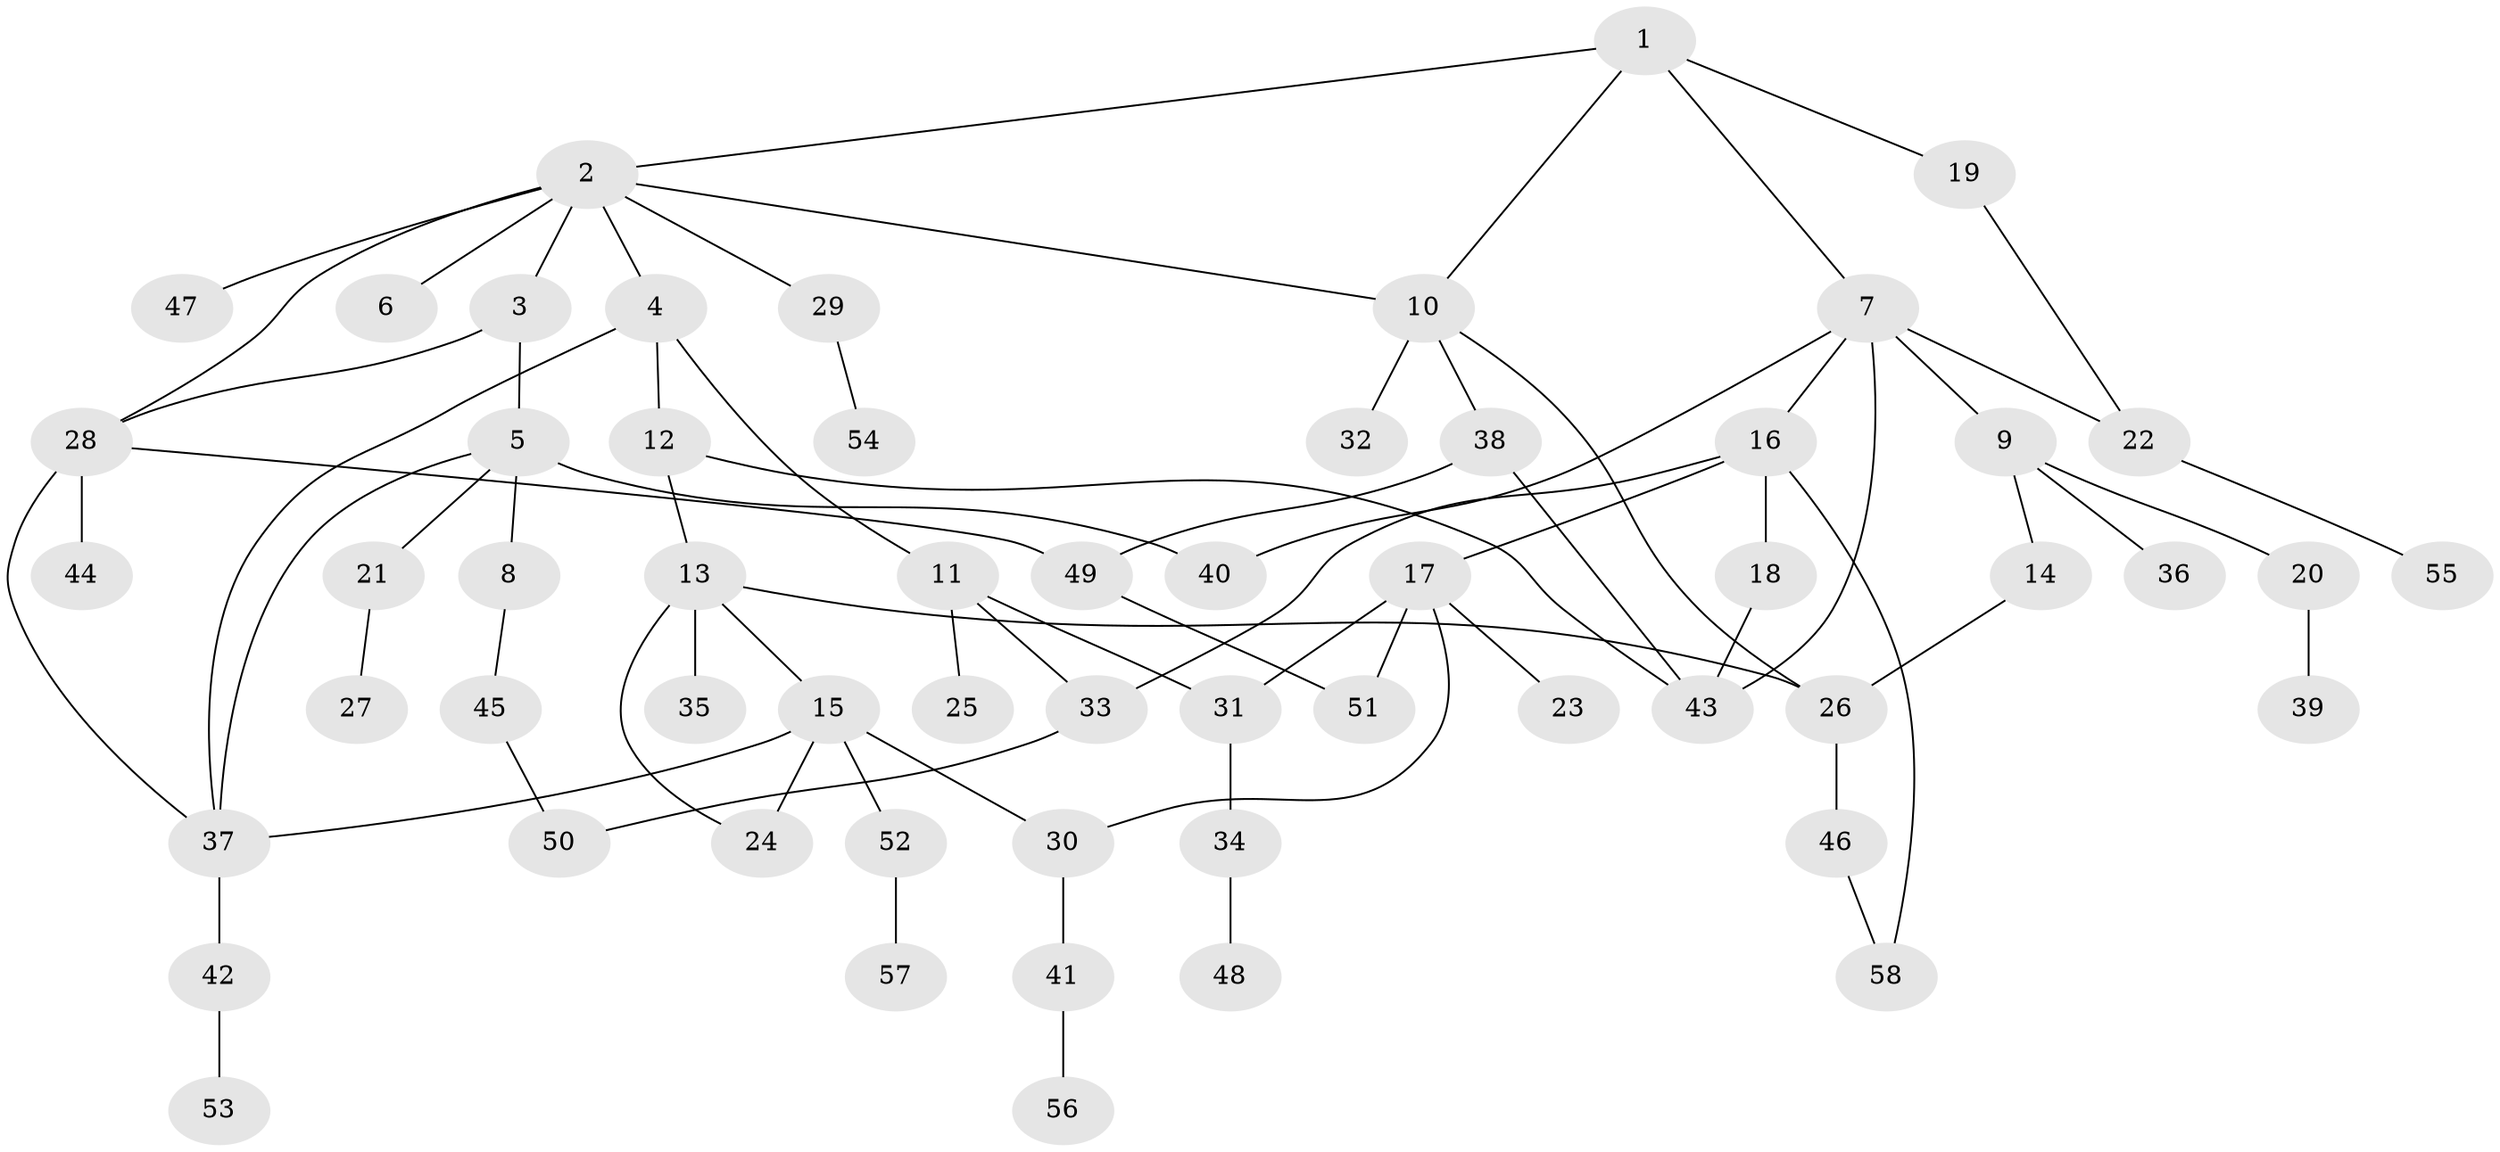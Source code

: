 // original degree distribution, {5: 0.06956521739130435, 9: 0.008695652173913044, 4: 0.11304347826086956, 2: 0.3217391304347826, 1: 0.3217391304347826, 6: 0.008695652173913044, 3: 0.1565217391304348}
// Generated by graph-tools (version 1.1) at 2025/34/03/09/25 02:34:12]
// undirected, 58 vertices, 77 edges
graph export_dot {
graph [start="1"]
  node [color=gray90,style=filled];
  1;
  2;
  3;
  4;
  5;
  6;
  7;
  8;
  9;
  10;
  11;
  12;
  13;
  14;
  15;
  16;
  17;
  18;
  19;
  20;
  21;
  22;
  23;
  24;
  25;
  26;
  27;
  28;
  29;
  30;
  31;
  32;
  33;
  34;
  35;
  36;
  37;
  38;
  39;
  40;
  41;
  42;
  43;
  44;
  45;
  46;
  47;
  48;
  49;
  50;
  51;
  52;
  53;
  54;
  55;
  56;
  57;
  58;
  1 -- 2 [weight=1.0];
  1 -- 7 [weight=1.0];
  1 -- 10 [weight=1.0];
  1 -- 19 [weight=1.0];
  2 -- 3 [weight=1.0];
  2 -- 4 [weight=1.0];
  2 -- 6 [weight=1.0];
  2 -- 10 [weight=1.0];
  2 -- 28 [weight=1.0];
  2 -- 29 [weight=1.0];
  2 -- 47 [weight=1.0];
  3 -- 5 [weight=2.0];
  3 -- 28 [weight=1.0];
  4 -- 11 [weight=1.0];
  4 -- 12 [weight=1.0];
  4 -- 37 [weight=1.0];
  5 -- 8 [weight=1.0];
  5 -- 21 [weight=1.0];
  5 -- 37 [weight=1.0];
  5 -- 40 [weight=1.0];
  7 -- 9 [weight=2.0];
  7 -- 16 [weight=1.0];
  7 -- 22 [weight=1.0];
  7 -- 40 [weight=1.0];
  7 -- 43 [weight=1.0];
  8 -- 45 [weight=1.0];
  9 -- 14 [weight=1.0];
  9 -- 20 [weight=1.0];
  9 -- 36 [weight=1.0];
  10 -- 26 [weight=1.0];
  10 -- 32 [weight=2.0];
  10 -- 38 [weight=1.0];
  11 -- 25 [weight=1.0];
  11 -- 31 [weight=1.0];
  11 -- 33 [weight=1.0];
  12 -- 13 [weight=1.0];
  12 -- 43 [weight=1.0];
  13 -- 15 [weight=1.0];
  13 -- 24 [weight=1.0];
  13 -- 26 [weight=1.0];
  13 -- 35 [weight=1.0];
  14 -- 26 [weight=1.0];
  15 -- 24 [weight=2.0];
  15 -- 30 [weight=1.0];
  15 -- 37 [weight=1.0];
  15 -- 52 [weight=1.0];
  16 -- 17 [weight=1.0];
  16 -- 18 [weight=2.0];
  16 -- 33 [weight=1.0];
  16 -- 58 [weight=1.0];
  17 -- 23 [weight=1.0];
  17 -- 30 [weight=1.0];
  17 -- 31 [weight=1.0];
  17 -- 51 [weight=1.0];
  18 -- 43 [weight=1.0];
  19 -- 22 [weight=1.0];
  20 -- 39 [weight=1.0];
  21 -- 27 [weight=1.0];
  22 -- 55 [weight=1.0];
  26 -- 46 [weight=1.0];
  28 -- 37 [weight=1.0];
  28 -- 44 [weight=1.0];
  28 -- 49 [weight=1.0];
  29 -- 54 [weight=1.0];
  30 -- 41 [weight=1.0];
  31 -- 34 [weight=1.0];
  33 -- 50 [weight=1.0];
  34 -- 48 [weight=1.0];
  37 -- 42 [weight=1.0];
  38 -- 43 [weight=1.0];
  38 -- 49 [weight=1.0];
  41 -- 56 [weight=1.0];
  42 -- 53 [weight=1.0];
  45 -- 50 [weight=1.0];
  46 -- 58 [weight=1.0];
  49 -- 51 [weight=1.0];
  52 -- 57 [weight=1.0];
}
